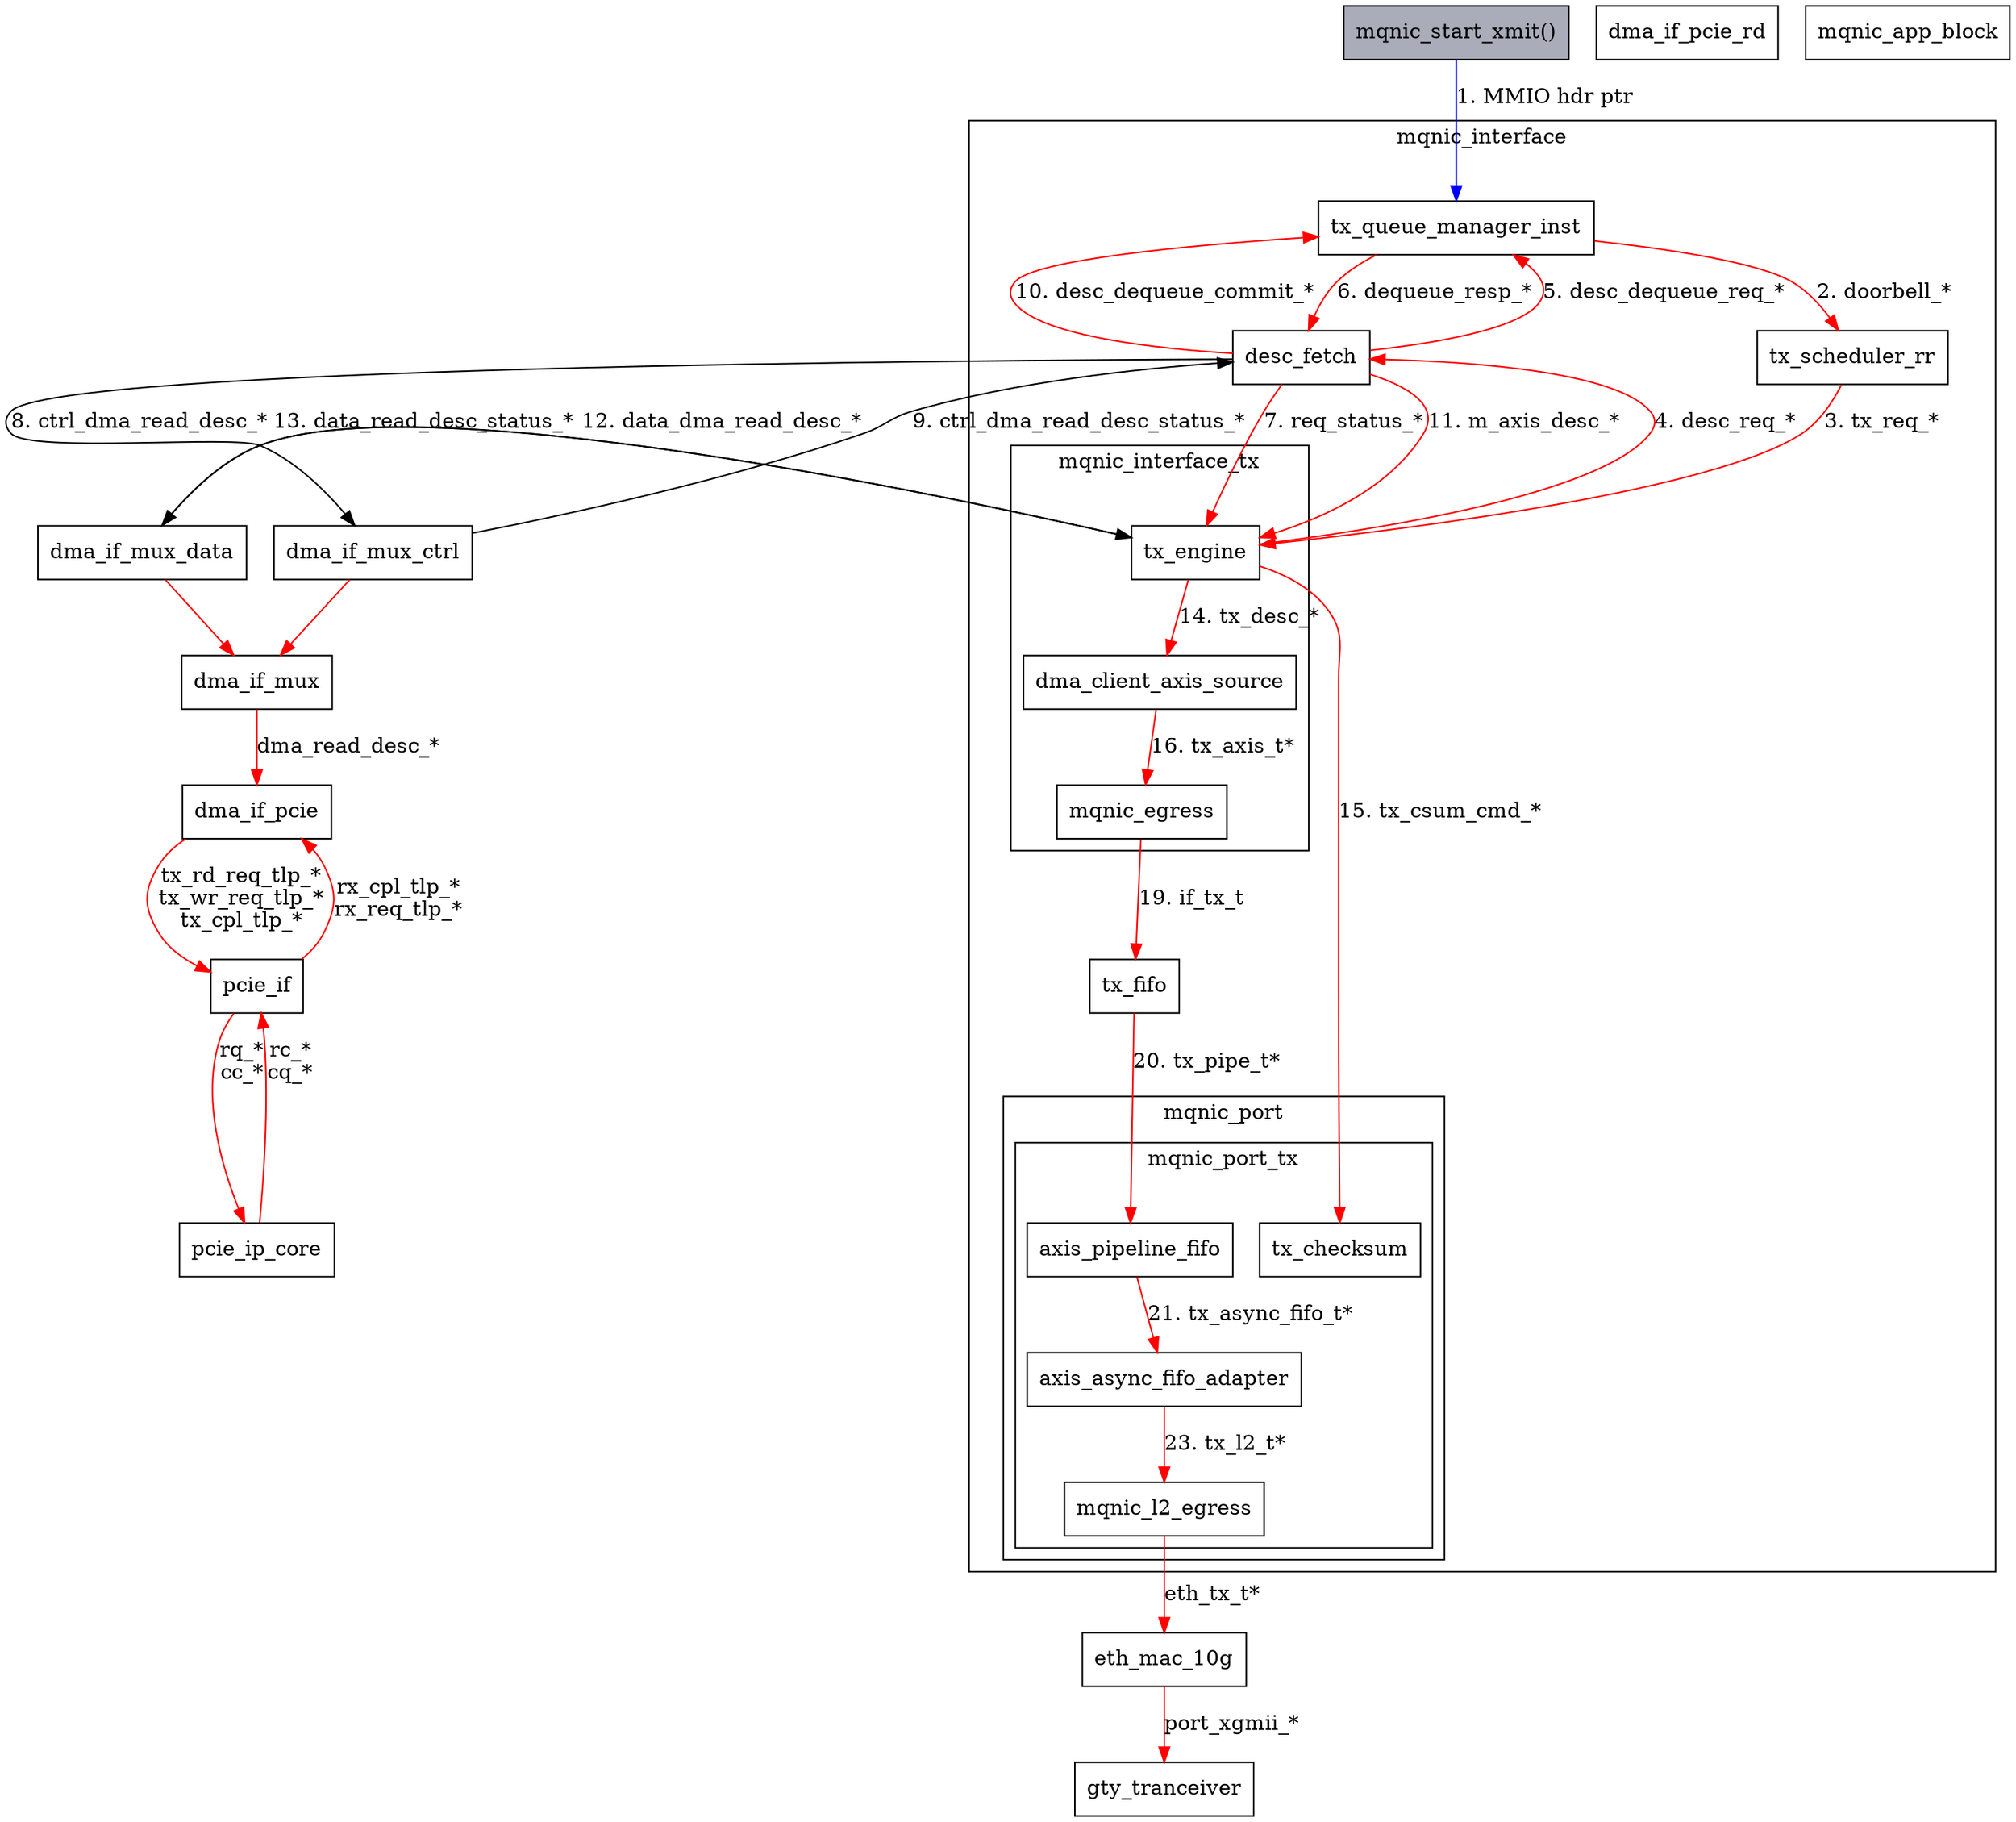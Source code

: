 digraph tx {
    node [shape=box]
    edge [color="red"]
    /*
     * 1. Belong relations. 
     */
    subgraph cluster_if_1{
        label="mqnic_interface";
        {txqm, tx_schd, desc, tx_fifo}
        subgraph cluster_iftx {
            label="mqnic_interface_tx"
            {tx_engn, egr, dma_iftx}
        }
        subgraph cluster_pt_1 {
            label="mqnic_port"
            subgraph cluster_pttx {
                label="mqnic_port_tx"
                {tx_csum, fifo_p, fifo_a, egr_l2}
            }
        }
    }
    /*
     * 2. Edges argumentation.
     */
    host -> txqm [label="1. MMIO hdr ptr", color="blue"]
    txqm -> tx_schd [label="2. doorbell_*"]
    tx_schd -> tx_engn [label="3. tx_req_*"]
    tx_engn -> desc [label="4. desc_req_*"]
    desc -> txqm [label="5. desc_dequeue_req_*"]
    txqm -> desc [label="6. dequeue_resp_*"]
    desc -> tx_engn [label="7. req_status_*"]
    desc -> dma_mux_ctrl [label="8. ctrl_dma_read_desc_*", color="black"]
    dma_mux_ctrl -> desc [label="9. ctrl_dma_read_desc_status_*", color="black"]
    desc -> txqm [label="10. desc_dequeue_commit_*"]
    desc -> tx_engn [label="11. m_axis_desc_*"]
    tx_engn -> dma_mux_data [label="12. data_dma_read_desc_*", color="black"]
    dma_mux_data -> tx_engn [label="13. data_read_desc_status_*", color="black"]
    tx_engn -> dma_iftx [label="14. tx_desc_*"]
    dma_iftx -> egr [label="16. tx_axis_t*"]
    tx_engn -> tx_csum [label="15. tx_csum_cmd_*"]
    /* APP_ENABLE=1 */
    // egr -> app [label="19. app_if_tx_t*"]
    // app -> tx_fifo [label="19. if_tx_t"]
    // tx_fifo -> app [label="20. app_sync_tx_t*"]
    // app -> fifo_p [label="20. tx_pipe_t*"]
    // fifo_p -> fifo_a [label="21. tx_async_fifo_t*"]
    // fifo_a -> app [label="22. app_direct_tx_t*"]
    // app -> egr_l2 [label="23. tx_l2_t*"]
    /* APP_ENABLE=0 */
    egr -> tx_fifo [label="19. if_tx_t"]
    tx_fifo -> fifo_p [label="20. tx_pipe_t*"]
    fifo_p -> fifo_a [label="21. tx_async_fifo_t*"]
    fifo_a -> egr_l2 [label="23. tx_l2_t*"]
    
    egr_l2 -> mac [label="eth_tx_t*"]
    mac -> phy [label="port_xgmii_*"]

    dma_mux_data -> dma_mux
    dma_mux_ctrl -> dma_mux
    dma_mux -> dma_if_pcie [label="dma_read_desc_*"]
    dma_if_pcie -> pcie_us_if [label="tx_rd_req_tlp_*\ntx_wr_req_tlp_*\ntx_cpl_tlp_*"]
    pcie_us_if -> dma_if_pcie [label="rx_cpl_tlp_*\nrx_req_tlp_*"]
    pcie_us_if -> pcie_ip_core [label="rq_*\ncc_*"]
    pcie_ip_core -> pcie_us_if [label="rc_*\ncq_*"]
    /*
     * 3. Nodes argumentation.
     */
    host [label="mqnic_start_xmit()",style=filled,fillcolor="#ABACBA"];
    txqm [label="tx_queue_manager_inst"]
    tx_schd [label="tx_scheduler_rr"]
    tx_engn [label="tx_engine"]
    desc [label="desc_fetch"]
    tx_fifo [label="tx_fifo"]
    dma_iftx [label="dma_client_axis_source"]
    dma_rd [label="dma_if_pcie_rd"]
    dma_mux_ctrl [label="dma_if_mux_ctrl"]
    dma_mux_data [label="dma_if_mux_data"]
    dma_mux [label="dma_if_mux"]
    dma_if_pcie [label="dma_if_pcie"]
    pcie_us_if [label="pcie_if"]
    pcie_ip_core [label="pcie_ip_core"]
    
    tx_csum [label="tx_checksum"]
    egr [label="mqnic_egress"]
    egr_l2 [label="mqnic_l2_egress"]
    app [label="mqnic_app_block"]
    fifo_p [label="axis_pipeline_fifo"]
    fifo_a [label="axis_async_fifo_adapter"]
    mac [label="eth_mac_10g"]
    phy [label="gty_tranceiver"]
}